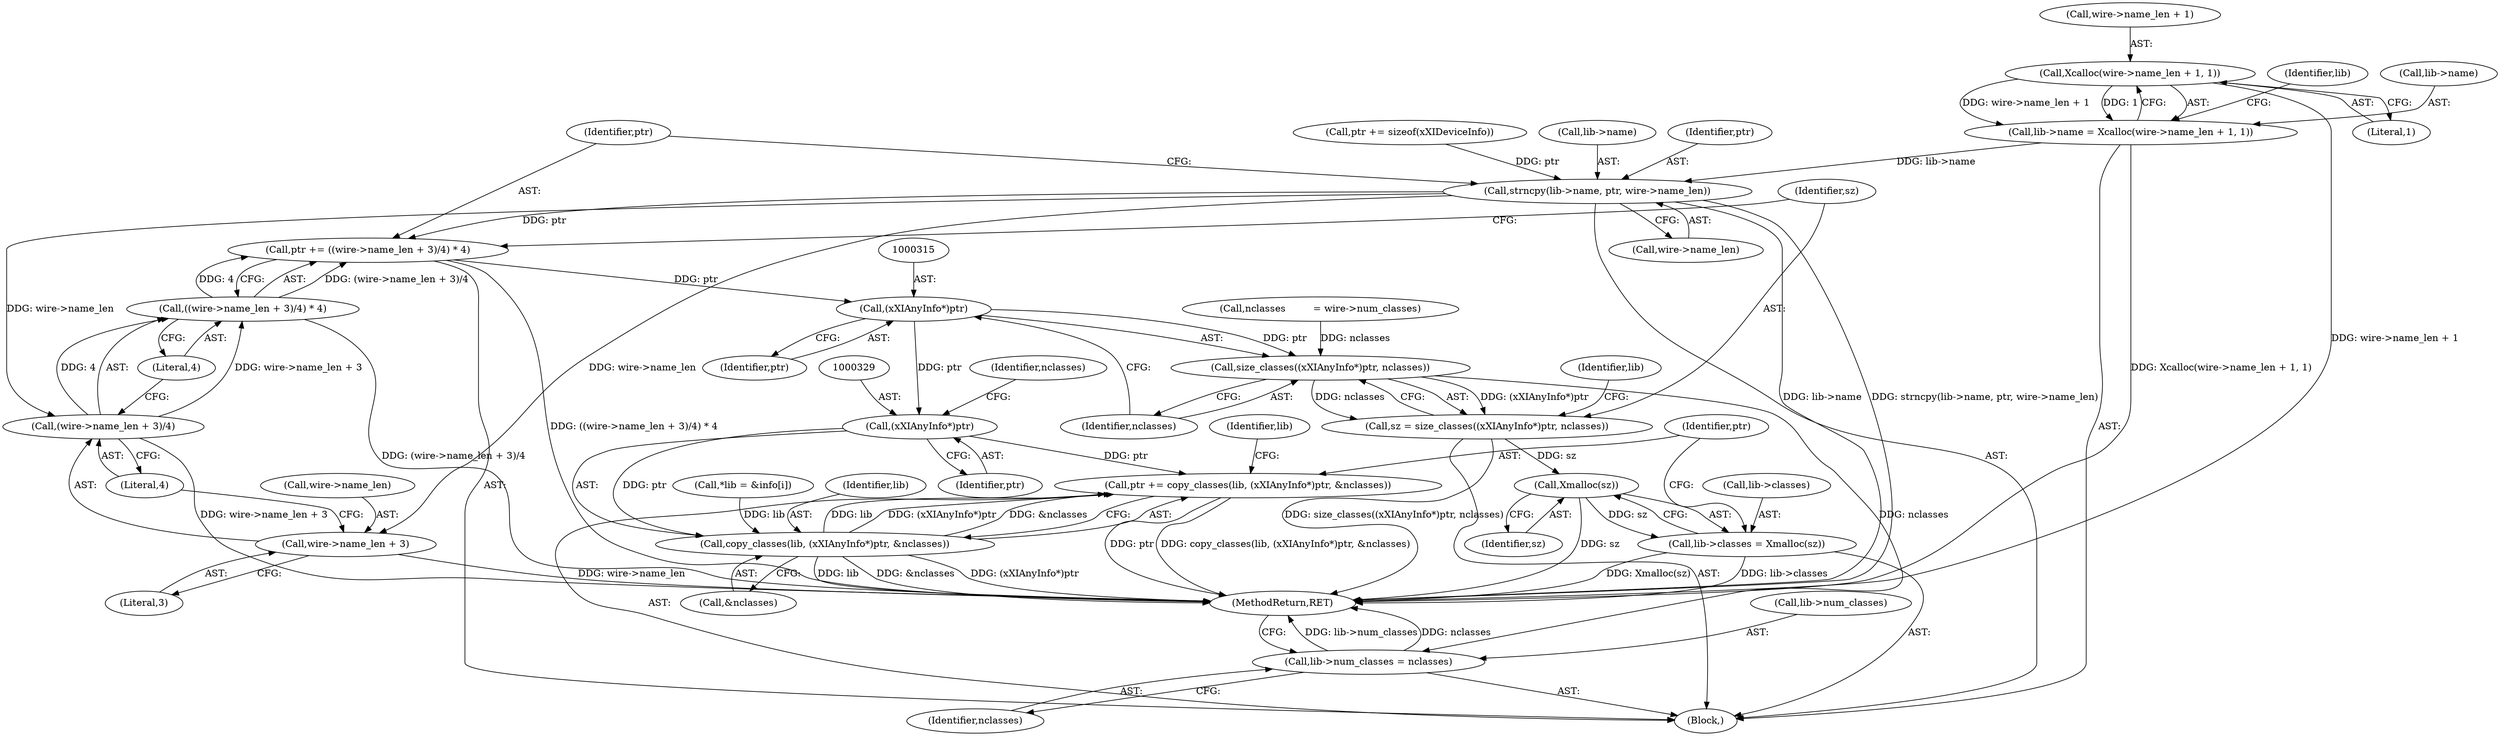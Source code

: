 digraph "0_libXi_19a9cd607de73947fcfb104682f203ffe4e1f4e5_2@API" {
"1000285" [label="(Call,Xcalloc(wire->name_len + 1, 1))"];
"1000281" [label="(Call,lib->name = Xcalloc(wire->name_len + 1, 1))"];
"1000292" [label="(Call,strncpy(lib->name, ptr, wire->name_len))"];
"1000300" [label="(Call,ptr += ((wire->name_len + 3)/4) * 4)"];
"1000314" [label="(Call,(xXIAnyInfo*)ptr)"];
"1000313" [label="(Call,size_classes((xXIAnyInfo*)ptr, nclasses))"];
"1000311" [label="(Call,sz = size_classes((xXIAnyInfo*)ptr, nclasses))"];
"1000322" [label="(Call,Xmalloc(sz))"];
"1000318" [label="(Call,lib->classes = Xmalloc(sz))"];
"1000333" [label="(Call,lib->num_classes = nclasses)"];
"1000328" [label="(Call,(xXIAnyInfo*)ptr)"];
"1000324" [label="(Call,ptr += copy_classes(lib, (xXIAnyInfo*)ptr, &nclasses))"];
"1000326" [label="(Call,copy_classes(lib, (xXIAnyInfo*)ptr, &nclasses))"];
"1000303" [label="(Call,(wire->name_len + 3)/4)"];
"1000302" [label="(Call,((wire->name_len + 3)/4) * 4)"];
"1000304" [label="(Call,wire->name_len + 3)"];
"1000285" [label="(Call,Xcalloc(wire->name_len + 1, 1))"];
"1000242" [label="(Call,*lib = &info[i])"];
"1000310" [label="(Literal,4)"];
"1000331" [label="(Call,&nclasses)"];
"1000301" [label="(Identifier,ptr)"];
"1000335" [label="(Identifier,lib)"];
"1000320" [label="(Identifier,lib)"];
"1000281" [label="(Call,lib->name = Xcalloc(wire->name_len + 1, 1))"];
"1000324" [label="(Call,ptr += copy_classes(lib, (xXIAnyInfo*)ptr, &nclasses))"];
"1000337" [label="(Identifier,nclasses)"];
"1000297" [label="(Call,wire->name_len)"];
"1000318" [label="(Call,lib->classes = Xmalloc(sz))"];
"1000311" [label="(Call,sz = size_classes((xXIAnyInfo*)ptr, nclasses))"];
"1000303" [label="(Call,(wire->name_len + 3)/4)"];
"1000296" [label="(Identifier,ptr)"];
"1000317" [label="(Identifier,nclasses)"];
"1000286" [label="(Call,wire->name_len + 1)"];
"1000106" [label="(Block,)"];
"1000319" [label="(Call,lib->classes)"];
"1000277" [label="(Call,ptr += sizeof(xXIDeviceInfo))"];
"1000308" [label="(Literal,3)"];
"1000291" [label="(Literal,1)"];
"1000325" [label="(Identifier,ptr)"];
"1000309" [label="(Literal,4)"];
"1000221" [label="(Call,nclasses         = wire->num_classes)"];
"1000327" [label="(Identifier,lib)"];
"1000293" [label="(Call,lib->name)"];
"1000292" [label="(Call,strncpy(lib->name, ptr, wire->name_len))"];
"1000300" [label="(Call,ptr += ((wire->name_len + 3)/4) * 4)"];
"1000334" [label="(Call,lib->num_classes)"];
"1000323" [label="(Identifier,sz)"];
"1000304" [label="(Call,wire->name_len + 3)"];
"1000314" [label="(Call,(xXIAnyInfo*)ptr)"];
"1000312" [label="(Identifier,sz)"];
"1000313" [label="(Call,size_classes((xXIAnyInfo*)ptr, nclasses))"];
"1000316" [label="(Identifier,ptr)"];
"1000322" [label="(Call,Xmalloc(sz))"];
"1000302" [label="(Call,((wire->name_len + 3)/4) * 4)"];
"1000338" [label="(MethodReturn,RET)"];
"1000294" [label="(Identifier,lib)"];
"1000326" [label="(Call,copy_classes(lib, (xXIAnyInfo*)ptr, &nclasses))"];
"1000305" [label="(Call,wire->name_len)"];
"1000330" [label="(Identifier,ptr)"];
"1000332" [label="(Identifier,nclasses)"];
"1000333" [label="(Call,lib->num_classes = nclasses)"];
"1000328" [label="(Call,(xXIAnyInfo*)ptr)"];
"1000282" [label="(Call,lib->name)"];
"1000285" -> "1000281"  [label="AST: "];
"1000285" -> "1000291"  [label="CFG: "];
"1000286" -> "1000285"  [label="AST: "];
"1000291" -> "1000285"  [label="AST: "];
"1000281" -> "1000285"  [label="CFG: "];
"1000285" -> "1000338"  [label="DDG: wire->name_len + 1"];
"1000285" -> "1000281"  [label="DDG: wire->name_len + 1"];
"1000285" -> "1000281"  [label="DDG: 1"];
"1000281" -> "1000106"  [label="AST: "];
"1000282" -> "1000281"  [label="AST: "];
"1000294" -> "1000281"  [label="CFG: "];
"1000281" -> "1000338"  [label="DDG: Xcalloc(wire->name_len + 1, 1)"];
"1000281" -> "1000292"  [label="DDG: lib->name"];
"1000292" -> "1000106"  [label="AST: "];
"1000292" -> "1000297"  [label="CFG: "];
"1000293" -> "1000292"  [label="AST: "];
"1000296" -> "1000292"  [label="AST: "];
"1000297" -> "1000292"  [label="AST: "];
"1000301" -> "1000292"  [label="CFG: "];
"1000292" -> "1000338"  [label="DDG: lib->name"];
"1000292" -> "1000338"  [label="DDG: strncpy(lib->name, ptr, wire->name_len)"];
"1000277" -> "1000292"  [label="DDG: ptr"];
"1000292" -> "1000300"  [label="DDG: ptr"];
"1000292" -> "1000303"  [label="DDG: wire->name_len"];
"1000292" -> "1000304"  [label="DDG: wire->name_len"];
"1000300" -> "1000106"  [label="AST: "];
"1000300" -> "1000302"  [label="CFG: "];
"1000301" -> "1000300"  [label="AST: "];
"1000302" -> "1000300"  [label="AST: "];
"1000312" -> "1000300"  [label="CFG: "];
"1000300" -> "1000338"  [label="DDG: ((wire->name_len + 3)/4) * 4"];
"1000302" -> "1000300"  [label="DDG: (wire->name_len + 3)/4"];
"1000302" -> "1000300"  [label="DDG: 4"];
"1000300" -> "1000314"  [label="DDG: ptr"];
"1000314" -> "1000313"  [label="AST: "];
"1000314" -> "1000316"  [label="CFG: "];
"1000315" -> "1000314"  [label="AST: "];
"1000316" -> "1000314"  [label="AST: "];
"1000317" -> "1000314"  [label="CFG: "];
"1000314" -> "1000313"  [label="DDG: ptr"];
"1000314" -> "1000328"  [label="DDG: ptr"];
"1000313" -> "1000311"  [label="AST: "];
"1000313" -> "1000317"  [label="CFG: "];
"1000317" -> "1000313"  [label="AST: "];
"1000311" -> "1000313"  [label="CFG: "];
"1000313" -> "1000311"  [label="DDG: (xXIAnyInfo*)ptr"];
"1000313" -> "1000311"  [label="DDG: nclasses"];
"1000221" -> "1000313"  [label="DDG: nclasses"];
"1000313" -> "1000333"  [label="DDG: nclasses"];
"1000311" -> "1000106"  [label="AST: "];
"1000312" -> "1000311"  [label="AST: "];
"1000320" -> "1000311"  [label="CFG: "];
"1000311" -> "1000338"  [label="DDG: size_classes((xXIAnyInfo*)ptr, nclasses)"];
"1000311" -> "1000322"  [label="DDG: sz"];
"1000322" -> "1000318"  [label="AST: "];
"1000322" -> "1000323"  [label="CFG: "];
"1000323" -> "1000322"  [label="AST: "];
"1000318" -> "1000322"  [label="CFG: "];
"1000322" -> "1000338"  [label="DDG: sz"];
"1000322" -> "1000318"  [label="DDG: sz"];
"1000318" -> "1000106"  [label="AST: "];
"1000319" -> "1000318"  [label="AST: "];
"1000325" -> "1000318"  [label="CFG: "];
"1000318" -> "1000338"  [label="DDG: lib->classes"];
"1000318" -> "1000338"  [label="DDG: Xmalloc(sz)"];
"1000333" -> "1000106"  [label="AST: "];
"1000333" -> "1000337"  [label="CFG: "];
"1000334" -> "1000333"  [label="AST: "];
"1000337" -> "1000333"  [label="AST: "];
"1000338" -> "1000333"  [label="CFG: "];
"1000333" -> "1000338"  [label="DDG: lib->num_classes"];
"1000333" -> "1000338"  [label="DDG: nclasses"];
"1000328" -> "1000326"  [label="AST: "];
"1000328" -> "1000330"  [label="CFG: "];
"1000329" -> "1000328"  [label="AST: "];
"1000330" -> "1000328"  [label="AST: "];
"1000332" -> "1000328"  [label="CFG: "];
"1000328" -> "1000324"  [label="DDG: ptr"];
"1000328" -> "1000326"  [label="DDG: ptr"];
"1000324" -> "1000106"  [label="AST: "];
"1000324" -> "1000326"  [label="CFG: "];
"1000325" -> "1000324"  [label="AST: "];
"1000326" -> "1000324"  [label="AST: "];
"1000335" -> "1000324"  [label="CFG: "];
"1000324" -> "1000338"  [label="DDG: copy_classes(lib, (xXIAnyInfo*)ptr, &nclasses)"];
"1000324" -> "1000338"  [label="DDG: ptr"];
"1000326" -> "1000324"  [label="DDG: lib"];
"1000326" -> "1000324"  [label="DDG: (xXIAnyInfo*)ptr"];
"1000326" -> "1000324"  [label="DDG: &nclasses"];
"1000326" -> "1000331"  [label="CFG: "];
"1000327" -> "1000326"  [label="AST: "];
"1000331" -> "1000326"  [label="AST: "];
"1000326" -> "1000338"  [label="DDG: &nclasses"];
"1000326" -> "1000338"  [label="DDG: (xXIAnyInfo*)ptr"];
"1000326" -> "1000338"  [label="DDG: lib"];
"1000242" -> "1000326"  [label="DDG: lib"];
"1000303" -> "1000302"  [label="AST: "];
"1000303" -> "1000309"  [label="CFG: "];
"1000304" -> "1000303"  [label="AST: "];
"1000309" -> "1000303"  [label="AST: "];
"1000310" -> "1000303"  [label="CFG: "];
"1000303" -> "1000338"  [label="DDG: wire->name_len + 3"];
"1000303" -> "1000302"  [label="DDG: wire->name_len + 3"];
"1000303" -> "1000302"  [label="DDG: 4"];
"1000302" -> "1000310"  [label="CFG: "];
"1000310" -> "1000302"  [label="AST: "];
"1000302" -> "1000338"  [label="DDG: (wire->name_len + 3)/4"];
"1000304" -> "1000308"  [label="CFG: "];
"1000305" -> "1000304"  [label="AST: "];
"1000308" -> "1000304"  [label="AST: "];
"1000309" -> "1000304"  [label="CFG: "];
"1000304" -> "1000338"  [label="DDG: wire->name_len"];
}
